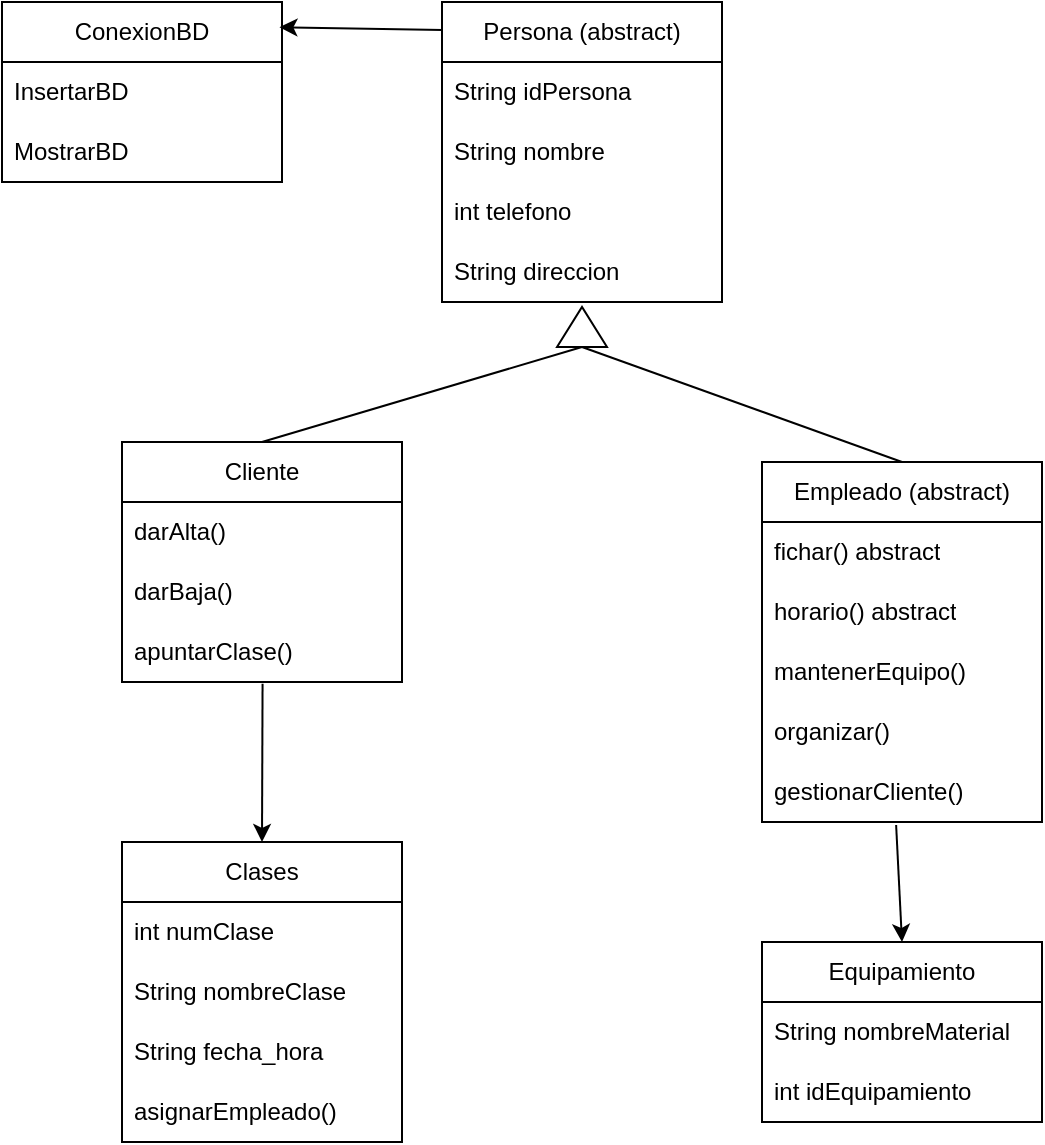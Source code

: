 <mxfile version="24.7.17">
  <diagram id="C5RBs43oDa-KdzZeNtuy" name="Page-1">
    <mxGraphModel dx="1235" dy="731" grid="1" gridSize="10" guides="1" tooltips="1" connect="1" arrows="1" fold="1" page="1" pageScale="1" pageWidth="827" pageHeight="1169" math="0" shadow="0">
      <root>
        <mxCell id="WIyWlLk6GJQsqaUBKTNV-0" />
        <mxCell id="WIyWlLk6GJQsqaUBKTNV-1" parent="WIyWlLk6GJQsqaUBKTNV-0" />
        <mxCell id="ZOPhJBLK84R2PH9Xpu6m-0" value="Cliente" style="swimlane;fontStyle=0;childLayout=stackLayout;horizontal=1;startSize=30;horizontalStack=0;resizeParent=1;resizeParentMax=0;resizeLast=0;collapsible=1;marginBottom=0;whiteSpace=wrap;html=1;" parent="WIyWlLk6GJQsqaUBKTNV-1" vertex="1">
          <mxGeometry x="610" y="360" width="140" height="120" as="geometry" />
        </mxCell>
        <mxCell id="ZOPhJBLK84R2PH9Xpu6m-2" value="darAlta()" style="text;strokeColor=none;fillColor=none;align=left;verticalAlign=middle;spacingLeft=4;spacingRight=4;overflow=hidden;points=[[0,0.5],[1,0.5]];portConstraint=eastwest;rotatable=0;whiteSpace=wrap;html=1;" parent="ZOPhJBLK84R2PH9Xpu6m-0" vertex="1">
          <mxGeometry y="30" width="140" height="30" as="geometry" />
        </mxCell>
        <mxCell id="ZOPhJBLK84R2PH9Xpu6m-3" value="darBaja()" style="text;strokeColor=none;fillColor=none;align=left;verticalAlign=middle;spacingLeft=4;spacingRight=4;overflow=hidden;points=[[0,0.5],[1,0.5]];portConstraint=eastwest;rotatable=0;whiteSpace=wrap;html=1;" parent="ZOPhJBLK84R2PH9Xpu6m-0" vertex="1">
          <mxGeometry y="60" width="140" height="30" as="geometry" />
        </mxCell>
        <mxCell id="ZOPhJBLK84R2PH9Xpu6m-55" value="apuntarClase()" style="text;strokeColor=none;fillColor=none;align=left;verticalAlign=middle;spacingLeft=4;spacingRight=4;overflow=hidden;points=[[0,0.5],[1,0.5]];portConstraint=eastwest;rotatable=0;whiteSpace=wrap;html=1;" parent="ZOPhJBLK84R2PH9Xpu6m-0" vertex="1">
          <mxGeometry y="90" width="140" height="30" as="geometry" />
        </mxCell>
        <mxCell id="ZOPhJBLK84R2PH9Xpu6m-4" value="Empleado (abstract&lt;span style=&quot;background-color: transparent; color: light-dark(rgb(0, 0, 0), rgb(255, 255, 255));&quot;&gt;)&lt;/span&gt;" style="swimlane;fontStyle=0;childLayout=stackLayout;horizontal=1;startSize=30;horizontalStack=0;resizeParent=1;resizeParentMax=0;resizeLast=0;collapsible=1;marginBottom=0;whiteSpace=wrap;html=1;" parent="WIyWlLk6GJQsqaUBKTNV-1" vertex="1">
          <mxGeometry x="930" y="370" width="140" height="180" as="geometry" />
        </mxCell>
        <mxCell id="ZOPhJBLK84R2PH9Xpu6m-6" value="fichar() abstract" style="text;strokeColor=none;fillColor=none;align=left;verticalAlign=middle;spacingLeft=4;spacingRight=4;overflow=hidden;points=[[0,0.5],[1,0.5]];portConstraint=eastwest;rotatable=0;whiteSpace=wrap;html=1;" parent="ZOPhJBLK84R2PH9Xpu6m-4" vertex="1">
          <mxGeometry y="30" width="140" height="30" as="geometry" />
        </mxCell>
        <mxCell id="ZOPhJBLK84R2PH9Xpu6m-7" value="horario() abstract" style="text;strokeColor=none;fillColor=none;align=left;verticalAlign=middle;spacingLeft=4;spacingRight=4;overflow=hidden;points=[[0,0.5],[1,0.5]];portConstraint=eastwest;rotatable=0;whiteSpace=wrap;html=1;" parent="ZOPhJBLK84R2PH9Xpu6m-4" vertex="1">
          <mxGeometry y="60" width="140" height="30" as="geometry" />
        </mxCell>
        <mxCell id="ZOPhJBLK84R2PH9Xpu6m-18" value="mantenerEquipo()" style="text;strokeColor=none;fillColor=none;align=left;verticalAlign=middle;spacingLeft=4;spacingRight=4;overflow=hidden;points=[[0,0.5],[1,0.5]];portConstraint=eastwest;rotatable=0;whiteSpace=wrap;html=1;" parent="ZOPhJBLK84R2PH9Xpu6m-4" vertex="1">
          <mxGeometry y="90" width="140" height="30" as="geometry" />
        </mxCell>
        <mxCell id="ZOPhJBLK84R2PH9Xpu6m-21" value="organizar()" style="text;strokeColor=none;fillColor=none;align=left;verticalAlign=middle;spacingLeft=4;spacingRight=4;overflow=hidden;points=[[0,0.5],[1,0.5]];portConstraint=eastwest;rotatable=0;whiteSpace=wrap;html=1;" parent="ZOPhJBLK84R2PH9Xpu6m-4" vertex="1">
          <mxGeometry y="120" width="140" height="30" as="geometry" />
        </mxCell>
        <mxCell id="ZOPhJBLK84R2PH9Xpu6m-22" value="gestionarCliente()" style="text;strokeColor=none;fillColor=none;align=left;verticalAlign=middle;spacingLeft=4;spacingRight=4;overflow=hidden;points=[[0,0.5],[1,0.5]];portConstraint=eastwest;rotatable=0;whiteSpace=wrap;html=1;" parent="ZOPhJBLK84R2PH9Xpu6m-4" vertex="1">
          <mxGeometry y="150" width="140" height="30" as="geometry" />
        </mxCell>
        <mxCell id="ZOPhJBLK84R2PH9Xpu6m-8" value="ConexionBD" style="swimlane;fontStyle=0;childLayout=stackLayout;horizontal=1;startSize=30;horizontalStack=0;resizeParent=1;resizeParentMax=0;resizeLast=0;collapsible=1;marginBottom=0;whiteSpace=wrap;html=1;" parent="WIyWlLk6GJQsqaUBKTNV-1" vertex="1">
          <mxGeometry x="550" y="140" width="140" height="90" as="geometry" />
        </mxCell>
        <mxCell id="ZOPhJBLK84R2PH9Xpu6m-9" value="InsertarBD" style="text;strokeColor=none;fillColor=none;align=left;verticalAlign=middle;spacingLeft=4;spacingRight=4;overflow=hidden;points=[[0,0.5],[1,0.5]];portConstraint=eastwest;rotatable=0;whiteSpace=wrap;html=1;" parent="ZOPhJBLK84R2PH9Xpu6m-8" vertex="1">
          <mxGeometry y="30" width="140" height="30" as="geometry" />
        </mxCell>
        <mxCell id="ZOPhJBLK84R2PH9Xpu6m-10" value="MostrarBD" style="text;strokeColor=none;fillColor=none;align=left;verticalAlign=middle;spacingLeft=4;spacingRight=4;overflow=hidden;points=[[0,0.5],[1,0.5]];portConstraint=eastwest;rotatable=0;whiteSpace=wrap;html=1;" parent="ZOPhJBLK84R2PH9Xpu6m-8" vertex="1">
          <mxGeometry y="60" width="140" height="30" as="geometry" />
        </mxCell>
        <mxCell id="ZOPhJBLK84R2PH9Xpu6m-12" value="Persona (abstract)" style="swimlane;fontStyle=0;childLayout=stackLayout;horizontal=1;startSize=30;horizontalStack=0;resizeParent=1;resizeParentMax=0;resizeLast=0;collapsible=1;marginBottom=0;whiteSpace=wrap;html=1;" parent="WIyWlLk6GJQsqaUBKTNV-1" vertex="1">
          <mxGeometry x="770" y="140" width="140" height="150" as="geometry" />
        </mxCell>
        <mxCell id="ZOPhJBLK84R2PH9Xpu6m-13" value="String idPersona" style="text;strokeColor=none;fillColor=none;align=left;verticalAlign=middle;spacingLeft=4;spacingRight=4;overflow=hidden;points=[[0,0.5],[1,0.5]];portConstraint=eastwest;rotatable=0;whiteSpace=wrap;html=1;" parent="ZOPhJBLK84R2PH9Xpu6m-12" vertex="1">
          <mxGeometry y="30" width="140" height="30" as="geometry" />
        </mxCell>
        <mxCell id="ZOPhJBLK84R2PH9Xpu6m-14" value="String nombre" style="text;strokeColor=none;fillColor=none;align=left;verticalAlign=middle;spacingLeft=4;spacingRight=4;overflow=hidden;points=[[0,0.5],[1,0.5]];portConstraint=eastwest;rotatable=0;whiteSpace=wrap;html=1;" parent="ZOPhJBLK84R2PH9Xpu6m-12" vertex="1">
          <mxGeometry y="60" width="140" height="30" as="geometry" />
        </mxCell>
        <mxCell id="ZOPhJBLK84R2PH9Xpu6m-15" value="int telefono" style="text;strokeColor=none;fillColor=none;align=left;verticalAlign=middle;spacingLeft=4;spacingRight=4;overflow=hidden;points=[[0,0.5],[1,0.5]];portConstraint=eastwest;rotatable=0;whiteSpace=wrap;html=1;" parent="ZOPhJBLK84R2PH9Xpu6m-12" vertex="1">
          <mxGeometry y="90" width="140" height="30" as="geometry" />
        </mxCell>
        <mxCell id="ZOPhJBLK84R2PH9Xpu6m-43" value="String direccion" style="text;strokeColor=none;fillColor=none;align=left;verticalAlign=middle;spacingLeft=4;spacingRight=4;overflow=hidden;points=[[0,0.5],[1,0.5]];portConstraint=eastwest;rotatable=0;whiteSpace=wrap;html=1;" parent="ZOPhJBLK84R2PH9Xpu6m-12" vertex="1">
          <mxGeometry y="120" width="140" height="30" as="geometry" />
        </mxCell>
        <mxCell id="ZOPhJBLK84R2PH9Xpu6m-28" value="Clases" style="swimlane;fontStyle=0;childLayout=stackLayout;horizontal=1;startSize=30;horizontalStack=0;resizeParent=1;resizeParentMax=0;resizeLast=0;collapsible=1;marginBottom=0;whiteSpace=wrap;html=1;" parent="WIyWlLk6GJQsqaUBKTNV-1" vertex="1">
          <mxGeometry x="610" y="560" width="140" height="150" as="geometry" />
        </mxCell>
        <mxCell id="ZOPhJBLK84R2PH9Xpu6m-29" value="int numClase" style="text;strokeColor=none;fillColor=none;align=left;verticalAlign=middle;spacingLeft=4;spacingRight=4;overflow=hidden;points=[[0,0.5],[1,0.5]];portConstraint=eastwest;rotatable=0;whiteSpace=wrap;html=1;" parent="ZOPhJBLK84R2PH9Xpu6m-28" vertex="1">
          <mxGeometry y="30" width="140" height="30" as="geometry" />
        </mxCell>
        <mxCell id="ZOPhJBLK84R2PH9Xpu6m-30" value="String nombreClase" style="text;strokeColor=none;fillColor=none;align=left;verticalAlign=middle;spacingLeft=4;spacingRight=4;overflow=hidden;points=[[0,0.5],[1,0.5]];portConstraint=eastwest;rotatable=0;whiteSpace=wrap;html=1;" parent="ZOPhJBLK84R2PH9Xpu6m-28" vertex="1">
          <mxGeometry y="60" width="140" height="30" as="geometry" />
        </mxCell>
        <mxCell id="ZOPhJBLK84R2PH9Xpu6m-60" value="String fecha_hora" style="text;strokeColor=none;fillColor=none;align=left;verticalAlign=middle;spacingLeft=4;spacingRight=4;overflow=hidden;points=[[0,0.5],[1,0.5]];portConstraint=eastwest;rotatable=0;whiteSpace=wrap;html=1;" parent="ZOPhJBLK84R2PH9Xpu6m-28" vertex="1">
          <mxGeometry y="90" width="140" height="30" as="geometry" />
        </mxCell>
        <mxCell id="ZOPhJBLK84R2PH9Xpu6m-17" value="asignarEmpleado()" style="text;strokeColor=none;fillColor=none;align=left;verticalAlign=middle;spacingLeft=4;spacingRight=4;overflow=hidden;points=[[0,0.5],[1,0.5]];portConstraint=eastwest;rotatable=0;whiteSpace=wrap;html=1;" parent="ZOPhJBLK84R2PH9Xpu6m-28" vertex="1">
          <mxGeometry y="120" width="140" height="30" as="geometry" />
        </mxCell>
        <mxCell id="ZOPhJBLK84R2PH9Xpu6m-32" value="Equipamiento" style="swimlane;fontStyle=0;childLayout=stackLayout;horizontal=1;startSize=30;horizontalStack=0;resizeParent=1;resizeParentMax=0;resizeLast=0;collapsible=1;marginBottom=0;whiteSpace=wrap;html=1;" parent="WIyWlLk6GJQsqaUBKTNV-1" vertex="1">
          <mxGeometry x="930" y="610" width="140" height="90" as="geometry" />
        </mxCell>
        <mxCell id="ZOPhJBLK84R2PH9Xpu6m-33" value="String nombreMaterial" style="text;strokeColor=none;fillColor=none;align=left;verticalAlign=middle;spacingLeft=4;spacingRight=4;overflow=hidden;points=[[0,0.5],[1,0.5]];portConstraint=eastwest;rotatable=0;whiteSpace=wrap;html=1;" parent="ZOPhJBLK84R2PH9Xpu6m-32" vertex="1">
          <mxGeometry y="30" width="140" height="30" as="geometry" />
        </mxCell>
        <mxCell id="ZOPhJBLK84R2PH9Xpu6m-35" value="int idEquipamiento" style="text;strokeColor=none;fillColor=none;align=left;verticalAlign=middle;spacingLeft=4;spacingRight=4;overflow=hidden;points=[[0,0.5],[1,0.5]];portConstraint=eastwest;rotatable=0;whiteSpace=wrap;html=1;" parent="ZOPhJBLK84R2PH9Xpu6m-32" vertex="1">
          <mxGeometry y="60" width="140" height="30" as="geometry" />
        </mxCell>
        <mxCell id="ZOPhJBLK84R2PH9Xpu6m-40" value="" style="endArrow=none;html=1;rounded=0;entryX=0;entryY=0.5;entryDx=0;entryDy=0;" parent="WIyWlLk6GJQsqaUBKTNV-1" target="ZOPhJBLK84R2PH9Xpu6m-41" edge="1">
          <mxGeometry width="50" height="50" relative="1" as="geometry">
            <mxPoint x="680" y="360" as="sourcePoint" />
            <mxPoint x="730" y="310" as="targetPoint" />
          </mxGeometry>
        </mxCell>
        <mxCell id="ZOPhJBLK84R2PH9Xpu6m-41" value="" style="triangle;whiteSpace=wrap;html=1;rotation=-90;" parent="WIyWlLk6GJQsqaUBKTNV-1" vertex="1">
          <mxGeometry x="830" y="290" width="20" height="25" as="geometry" />
        </mxCell>
        <mxCell id="ZOPhJBLK84R2PH9Xpu6m-42" value="" style="endArrow=none;html=1;rounded=0;entryX=0;entryY=0.5;entryDx=0;entryDy=0;exitX=0.5;exitY=0;exitDx=0;exitDy=0;" parent="WIyWlLk6GJQsqaUBKTNV-1" source="ZOPhJBLK84R2PH9Xpu6m-4" target="ZOPhJBLK84R2PH9Xpu6m-41" edge="1">
          <mxGeometry width="50" height="50" relative="1" as="geometry">
            <mxPoint x="1010" y="370" as="sourcePoint" />
            <mxPoint x="1060" y="320" as="targetPoint" />
          </mxGeometry>
        </mxCell>
        <mxCell id="ZOPhJBLK84R2PH9Xpu6m-56" value="" style="endArrow=classic;html=1;rounded=0;entryX=0.5;entryY=0;entryDx=0;entryDy=0;exitX=0.502;exitY=1.028;exitDx=0;exitDy=0;exitPerimeter=0;" parent="WIyWlLk6GJQsqaUBKTNV-1" source="ZOPhJBLK84R2PH9Xpu6m-55" edge="1" target="ZOPhJBLK84R2PH9Xpu6m-28">
          <mxGeometry width="50" height="50" relative="1" as="geometry">
            <mxPoint x="750" y="500" as="sourcePoint" />
            <mxPoint x="910" y="550" as="targetPoint" />
          </mxGeometry>
        </mxCell>
        <mxCell id="ZOPhJBLK84R2PH9Xpu6m-57" value="" style="endArrow=classic;html=1;rounded=0;exitX=0.479;exitY=1.05;exitDx=0;exitDy=0;exitPerimeter=0;entryX=0.5;entryY=0;entryDx=0;entryDy=0;" parent="WIyWlLk6GJQsqaUBKTNV-1" source="ZOPhJBLK84R2PH9Xpu6m-22" target="ZOPhJBLK84R2PH9Xpu6m-32" edge="1">
          <mxGeometry width="50" height="50" relative="1" as="geometry">
            <mxPoint x="1009.7" y="700" as="sourcePoint" />
            <mxPoint x="1009.7" y="780" as="targetPoint" />
          </mxGeometry>
        </mxCell>
        <mxCell id="ZOPhJBLK84R2PH9Xpu6m-62" value="" style="endArrow=classic;html=1;rounded=0;exitX=0.002;exitY=0.093;exitDx=0;exitDy=0;exitPerimeter=0;entryX=0.991;entryY=0.14;entryDx=0;entryDy=0;entryPerimeter=0;" parent="WIyWlLk6GJQsqaUBKTNV-1" source="ZOPhJBLK84R2PH9Xpu6m-12" target="ZOPhJBLK84R2PH9Xpu6m-8" edge="1">
          <mxGeometry width="50" height="50" relative="1" as="geometry">
            <mxPoint x="530" y="200" as="sourcePoint" />
            <mxPoint x="580" y="150" as="targetPoint" />
          </mxGeometry>
        </mxCell>
      </root>
    </mxGraphModel>
  </diagram>
</mxfile>
